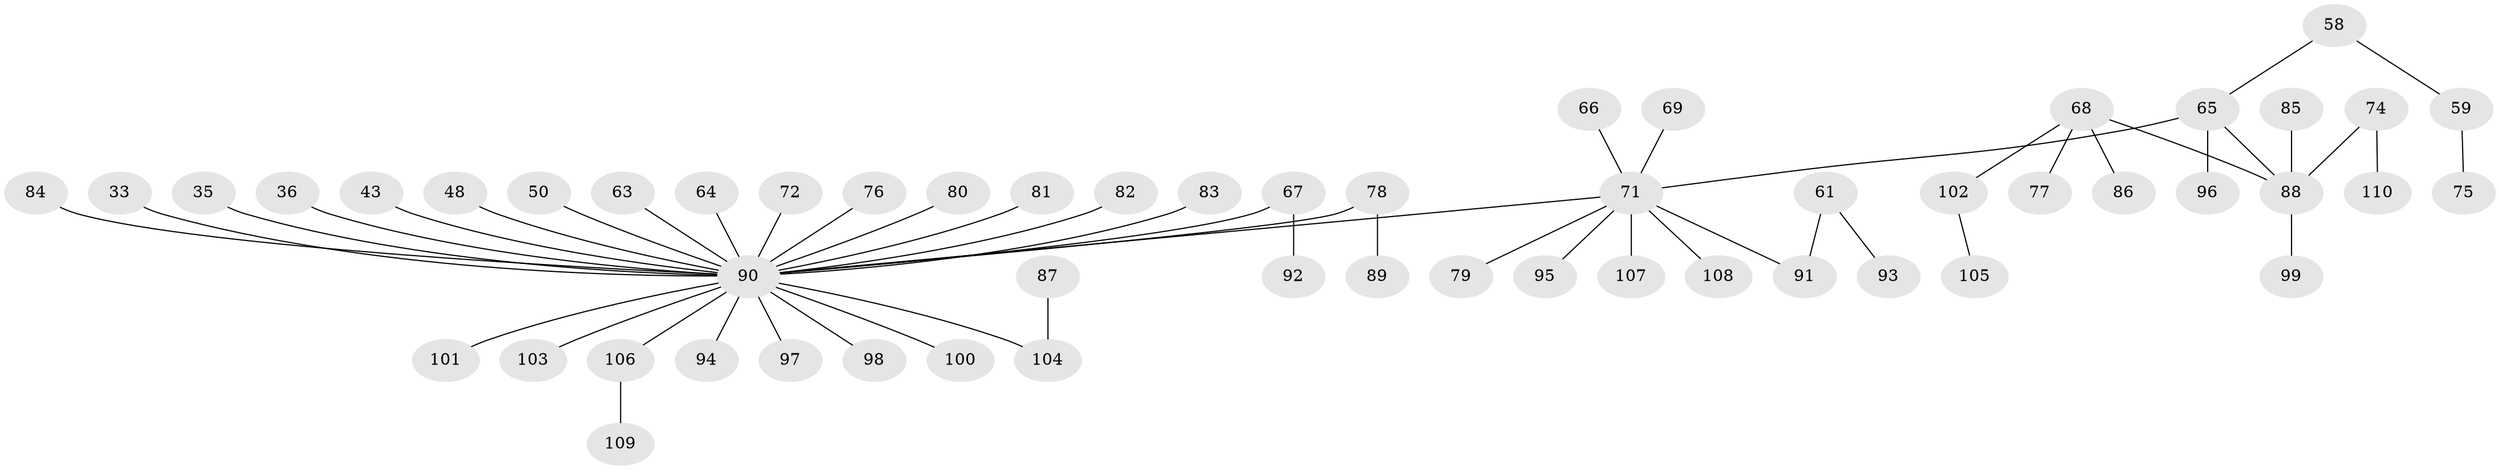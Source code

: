 // original degree distribution, {6: 0.00909090909090909, 7: 0.01818181818181818, 3: 0.12727272727272726, 2: 0.23636363636363636, 5: 0.03636363636363636, 4: 0.06363636363636363, 1: 0.509090909090909}
// Generated by graph-tools (version 1.1) at 2025/53/03/09/25 04:53:42]
// undirected, 55 vertices, 54 edges
graph export_dot {
graph [start="1"]
  node [color=gray90,style=filled];
  33;
  35;
  36;
  43;
  48;
  50;
  58;
  59;
  61;
  63;
  64;
  65 [super="+28+21+24+34"];
  66;
  67 [super="+11+51+52"];
  68 [super="+56"];
  69;
  71 [super="+16+5+53+37+40+41"];
  72;
  74;
  75;
  76;
  77;
  78;
  79;
  80;
  81;
  82;
  83;
  84;
  85;
  86;
  87;
  88 [super="+30+55"];
  89;
  90 [super="+20+73+32+38+62+70"];
  91 [super="+44"];
  92;
  93;
  94;
  95;
  96;
  97;
  98;
  99;
  100;
  101;
  102;
  103;
  104 [super="+60"];
  105;
  106;
  107 [super="+22"];
  108 [super="+46+54"];
  109;
  110;
  33 -- 90;
  35 -- 90;
  36 -- 90;
  43 -- 90;
  48 -- 90;
  50 -- 90;
  58 -- 59;
  58 -- 65;
  59 -- 75;
  61 -- 93;
  61 -- 91;
  63 -- 90;
  64 -- 90;
  65 -- 71;
  65 -- 96;
  65 -- 88;
  66 -- 71;
  67 -- 90;
  67 -- 92;
  68 -- 102;
  68 -- 86;
  68 -- 88;
  68 -- 77;
  69 -- 71;
  71 -- 95;
  71 -- 91;
  71 -- 108;
  71 -- 79;
  71 -- 90;
  71 -- 107;
  72 -- 90;
  74 -- 110;
  74 -- 88;
  76 -- 90;
  78 -- 89;
  78 -- 90;
  80 -- 90;
  81 -- 90;
  82 -- 90;
  83 -- 90;
  84 -- 90;
  85 -- 88;
  87 -- 104;
  88 -- 99;
  90 -- 94;
  90 -- 98;
  90 -- 100;
  90 -- 101;
  90 -- 103;
  90 -- 104;
  90 -- 106;
  90 -- 97;
  102 -- 105;
  106 -- 109;
}
